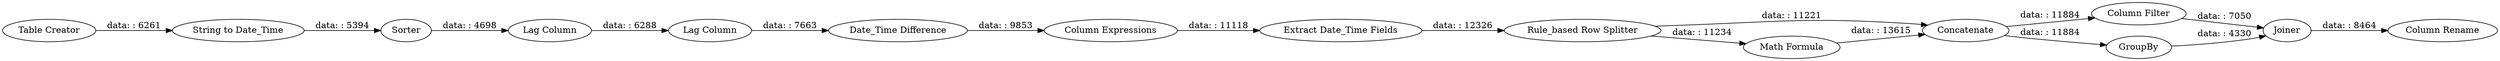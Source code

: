 digraph {
	"6779641982578281597_448" [label="Column Expressions"]
	"6779641982578281597_450" [label=Sorter]
	"6779641982578281597_446" [label="Lag Column"]
	"6779641982578281597_460" [label=Concatenate]
	"6779641982578281597_451" [label="Column Filter"]
	"6779641982578281597_456" [label="Math Formula"]
	"6779641982578281597_444" [label="Table Creator"]
	"6779641982578281597_455" [label="Date_Time Difference"]
	"6779641982578281597_459" [label="Rule_based Row Splitter"]
	"6779641982578281597_445" [label="String to Date_Time"]
	"6779641982578281597_452" [label=GroupBy]
	"6779641982578281597_447" [label="Lag Column"]
	"6779641982578281597_453" [label=Joiner]
	"6779641982578281597_457" [label="Extract Date_Time Fields"]
	"6779641982578281597_454" [label="Column Rename"]
	"6779641982578281597_447" -> "6779641982578281597_455" [label="data: : 7663"]
	"6779641982578281597_453" -> "6779641982578281597_454" [label="data: : 8464"]
	"6779641982578281597_460" -> "6779641982578281597_451" [label="data: : 11884"]
	"6779641982578281597_460" -> "6779641982578281597_452" [label="data: : 11884"]
	"6779641982578281597_451" -> "6779641982578281597_453" [label="data: : 7050"]
	"6779641982578281597_457" -> "6779641982578281597_459" [label="data: : 12326"]
	"6779641982578281597_445" -> "6779641982578281597_450" [label="data: : 5394"]
	"6779641982578281597_452" -> "6779641982578281597_453" [label="data: : 4330"]
	"6779641982578281597_455" -> "6779641982578281597_448" [label="data: : 9853"]
	"6779641982578281597_448" -> "6779641982578281597_457" [label="data: : 11118"]
	"6779641982578281597_446" -> "6779641982578281597_447" [label="data: : 6288"]
	"6779641982578281597_456" -> "6779641982578281597_460" [label="data: : 13615"]
	"6779641982578281597_459" -> "6779641982578281597_456" [label="data: : 11234"]
	"6779641982578281597_450" -> "6779641982578281597_446" [label="data: : 4698"]
	"6779641982578281597_444" -> "6779641982578281597_445" [label="data: : 6261"]
	"6779641982578281597_459" -> "6779641982578281597_460" [label="data: : 11221"]
	rankdir=LR
}
